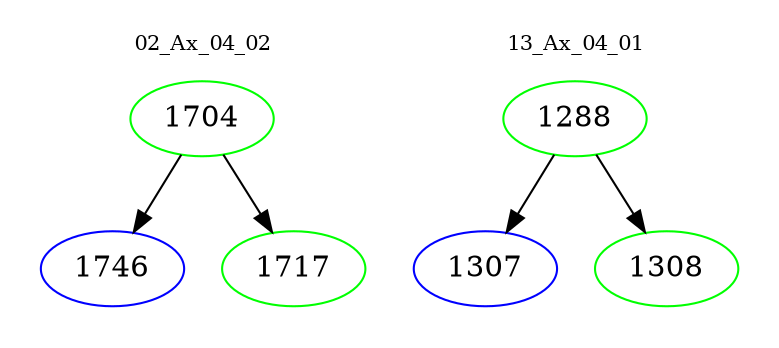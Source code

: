 digraph{
subgraph cluster_0 {
color = white
label = "02_Ax_04_02";
fontsize=10;
T0_1704 [label="1704", color="green"]
T0_1704 -> T0_1746 [color="black"]
T0_1746 [label="1746", color="blue"]
T0_1704 -> T0_1717 [color="black"]
T0_1717 [label="1717", color="green"]
}
subgraph cluster_1 {
color = white
label = "13_Ax_04_01";
fontsize=10;
T1_1288 [label="1288", color="green"]
T1_1288 -> T1_1307 [color="black"]
T1_1307 [label="1307", color="blue"]
T1_1288 -> T1_1308 [color="black"]
T1_1308 [label="1308", color="green"]
}
}
